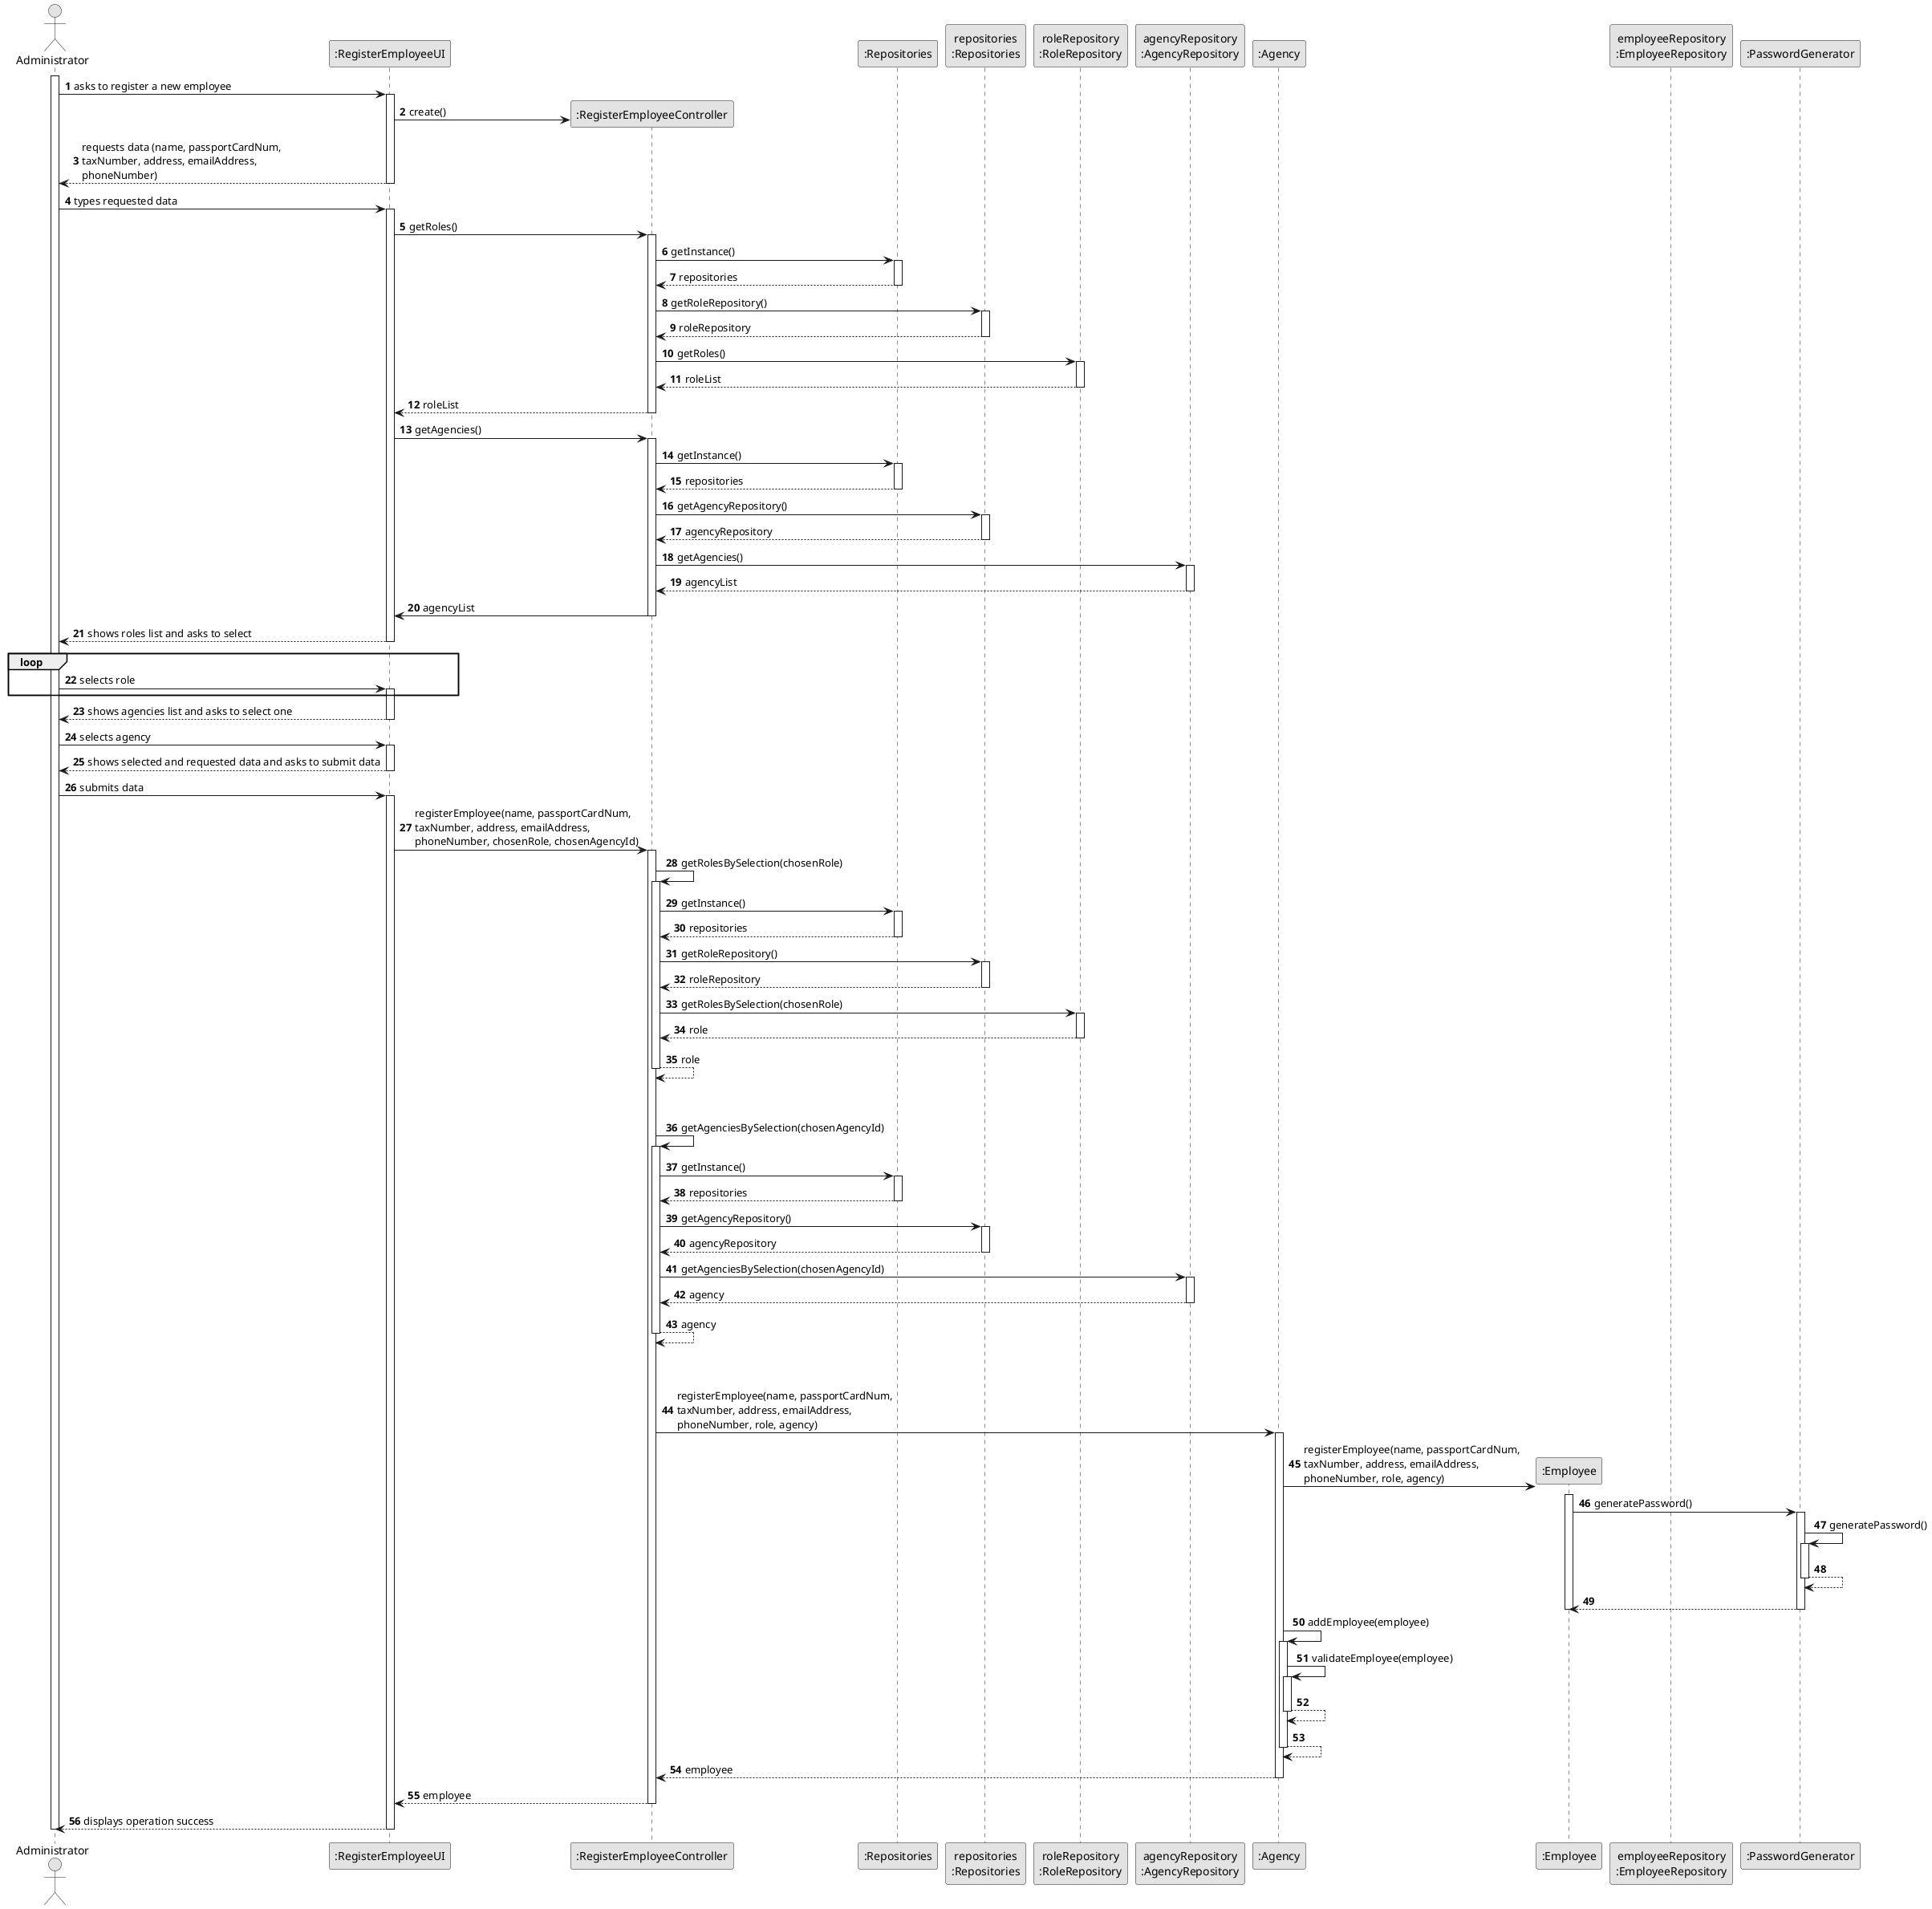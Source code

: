 @startuml
skinparam monochrome true
skinparam packageStyle rectangle
skinparam shadowing false

autonumber

'hide footbox
actor "Administrator" as ADM
participant ":RegisterEmployeeUI" as UI
participant ":RegisterEmployeeController" as CTRL
participant ":Repositories" as RepositorySingleton
participant "repositories\n:Repositories" as PLAT
participant "roleRepository\n:RoleRepository" as RoleRepository
participant "agencyRepository\n:AgencyRepository" as AgencyRepository
participant ":Agency" as STR
participant ":Employee" as EMP
participant "employeeRepository\n:EmployeeRepository" as E_Repository
participant ":PasswordGenerator" as PG



activate ADM

        ADM -> UI : asks to register a new employee

        activate UI

            UI -> CTRL** : create()

            UI --> ADM : requests data (name, passportCardNum, \ntaxNumber, address, emailAddress, \nphoneNumber)

        deactivate UI

        ADM -> UI : types requested data

        activate UI

            UI -> CTRL : getRoles()
            activate CTRL

                CTRL -> RepositorySingleton : getInstance()
                activate RepositorySingleton

                    RepositorySingleton --> CTRL: repositories
                deactivate RepositorySingleton

                CTRL -> PLAT : getRoleRepository()
                activate PLAT

                    PLAT --> CTRL : roleRepository
                deactivate PLAT

                CTRL -> RoleRepository : getRoles()
                activate RoleRepository

                    RoleRepository --> CTRL : roleList
                deactivate RoleRepository

                CTRL --> UI : roleList
            deactivate CTRL

            UI -> CTRL : getAgencies()
            activate CTRL

                CTRL -> RepositorySingleton : getInstance()
                activate RepositorySingleton

                    RepositorySingleton --> CTRL : repositories
                deactivate RepositorySingleton


                CTRL -> PLAT : getAgencyRepository()
                activate PLAT

                    PLAT --> CTRL : agencyRepository
                deactivate PLAT

                CTRL -> AgencyRepository : getAgencies()
                activate AgencyRepository

                    AgencyRepository --> CTRL : agencyList
                deactivate AgencyRepository

                CTRL -> UI : agencyList
            deactivate CTRL

            UI --> ADM : shows roles list and asks to select
        deactivate UI

        loop
            ADM -> UI : selects role
            activate UI
        end

                UI --> ADM : shows agencies list and asks to select one
            deactivate UI

            ADM -> UI : selects agency
            activate UI

            UI --> ADM : shows selected and requested data and asks to submit data
        deactivate UI

        ADM -> UI : submits data
        activate UI

            UI -> CTRL : registerEmployee(name, passportCardNum, \ntaxNumber, address, emailAddress, \nphoneNumber, chosenRole, chosenAgencyId)
            activate CTRL

                CTRL -> CTRL : getRolesBySelection(chosenRole)
                activate CTRL

                    CTRL -> RepositorySingleton : getInstance()
                    activate RepositorySingleton

                        RepositorySingleton --> CTRL : repositories
                    deactivate RepositorySingleton

                    CTRL -> PLAT : getRoleRepository()
                    activate PLAT

                        PLAT --> CTRL : roleRepository
                    deactivate PLAT

                    CTRL -> RoleRepository : getRolesBySelection(chosenRole)
                    activate RoleRepository

                        RoleRepository --> CTRL : role
                    deactivate RoleRepository

                    CTRL --> CTRL : role
                deactivate CTRL


                |||
                |||
                CTRL -> CTRL : getAgenciesBySelection(chosenAgencyId)
                activate CTRL

                    CTRL -> RepositorySingleton : getInstance()
                    activate RepositorySingleton

                        RepositorySingleton --> CTRL : repositories
                    deactivate RepositorySingleton

                    CTRL -> PLAT : getAgencyRepository()
                    activate PLAT

                        PLAT --> CTRL : agencyRepository
                    deactivate PLAT

                    CTRL -> AgencyRepository : getAgenciesBySelection(chosenAgencyId)
                    activate AgencyRepository

                        AgencyRepository --> CTRL : agency
                    deactivate AgencyRepository

                    CTRL --> CTRL : agency
                deactivate CTRL

                |||
                |||
                CTRL -> STR : registerEmployee(name, passportCardNum, \ntaxNumber, address, emailAddress, \nphoneNumber, role, agency)
                activate STR

                    STR -> EMP** : registerEmployee(name, passportCardNum, \ntaxNumber, address, emailAddress, \nphoneNumber, role, agency)
                    activate EMP

                        EMP -> PG : generatePassword()
                        activate PG
                            PG -> PG : generatePassword()
                            activate PG
                                PG --> PG
                            deactivate PG

                            PG --> EMP
                        deactivate PG

                    deactivate EMP

                    STR -> STR : addEmployee(employee)
                    activate STR

                        STR -> STR : validateEmployee(employee)
                        activate STR
                            STR --> STR
                        deactivate STR

                    STR --> STR
                    deactivate STR

                    STR --> CTRL : employee
                deactivate STR

                CTRL --> UI : employee
            deactivate CTRL

            UI --> ADM : displays operation success
        deactivate UI

deactivate ADM

@enduml